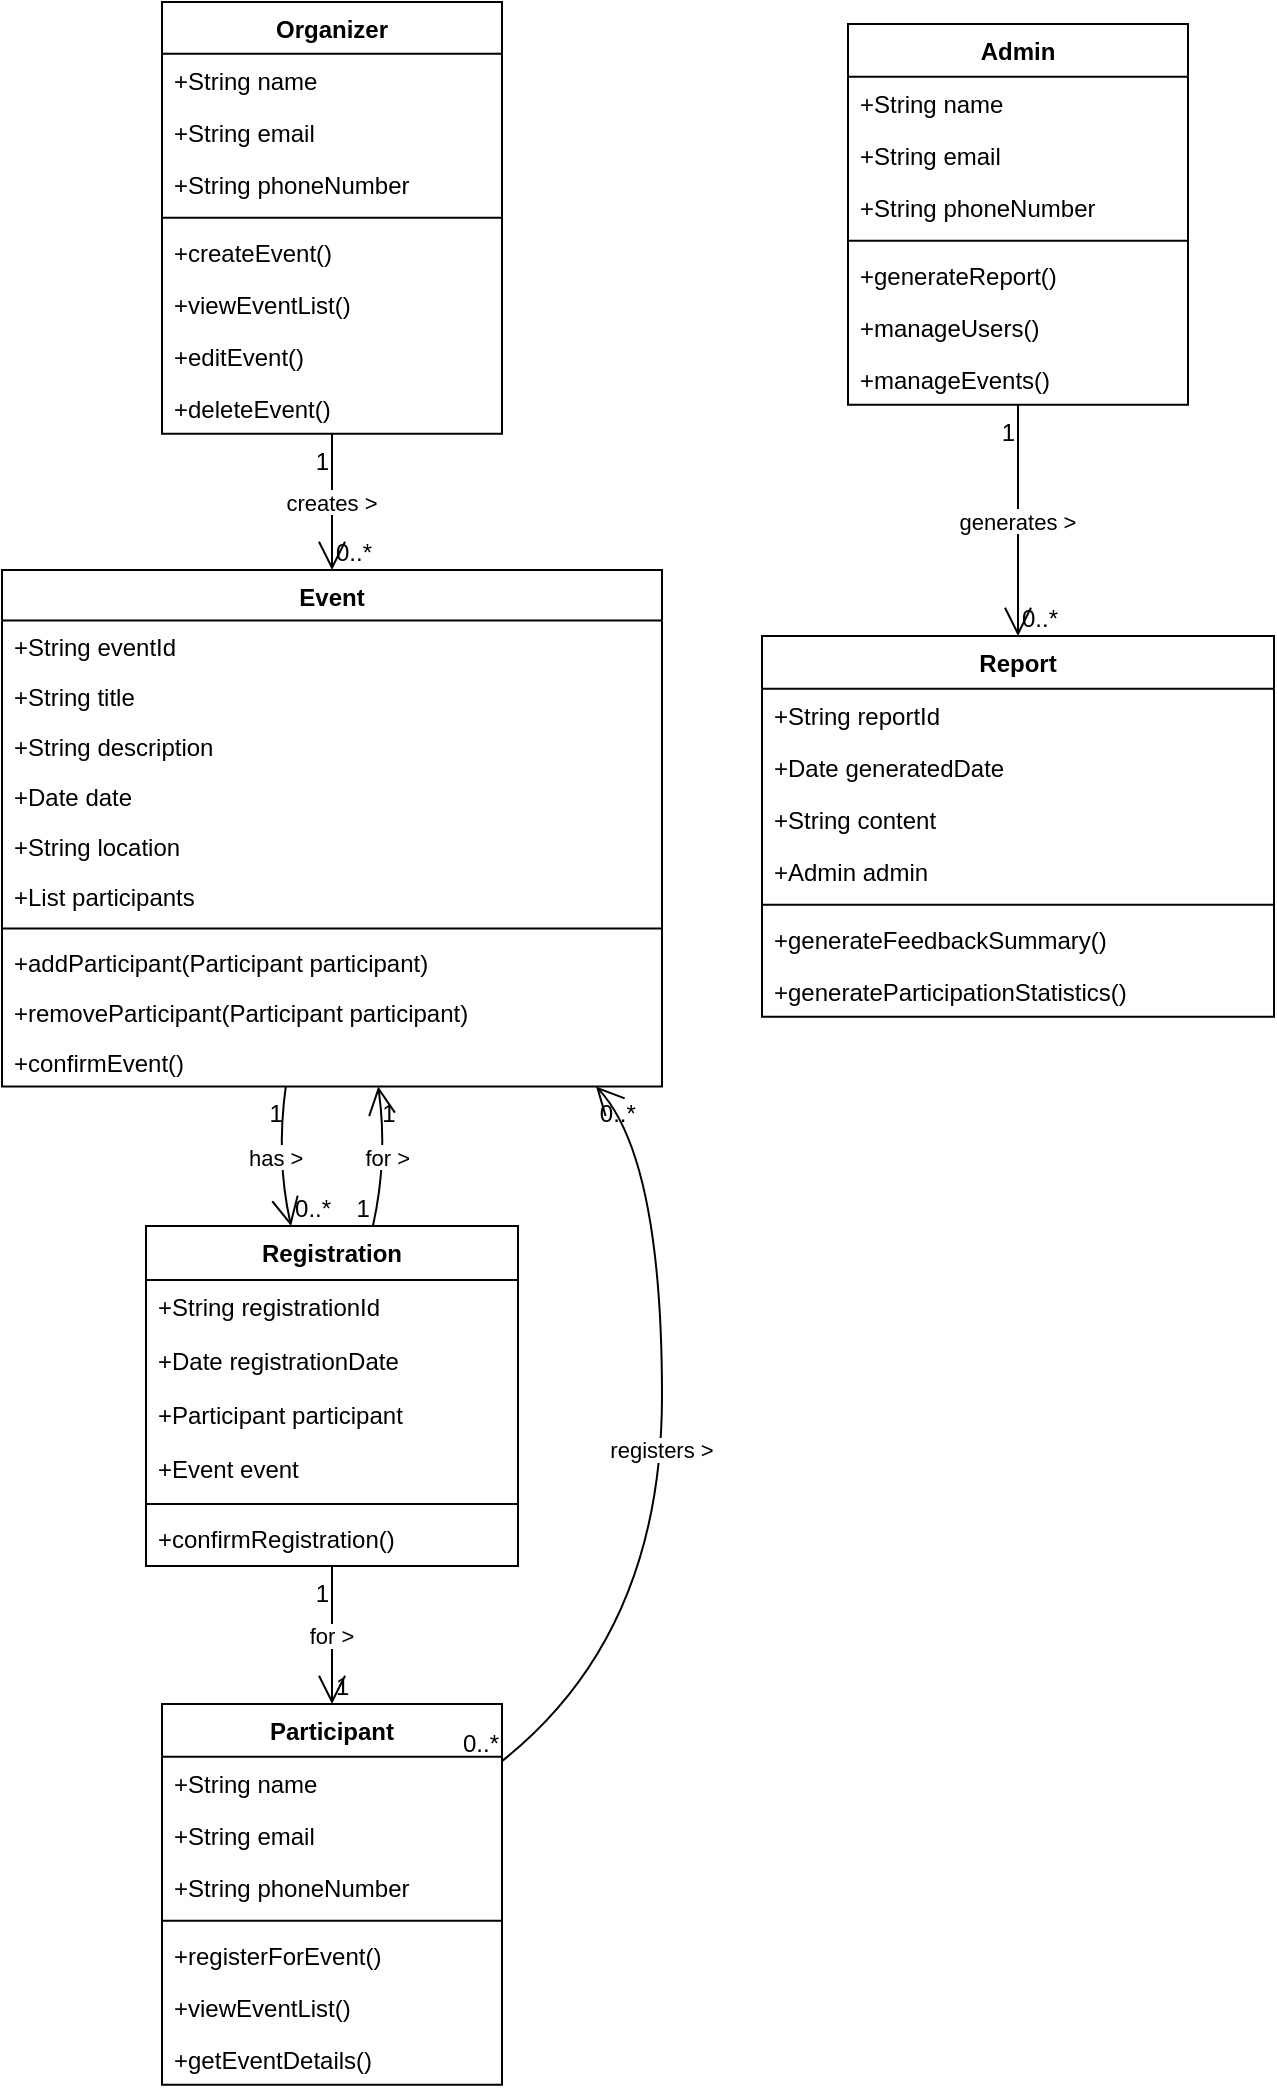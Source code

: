 <mxfile version="24.8.3">
  <diagram name="Page-1" id="WGE9FVBH2KYVaZ3pga2n">
    <mxGraphModel dx="1224" dy="624" grid="1" gridSize="10" guides="1" tooltips="1" connect="1" arrows="1" fold="1" page="1" pageScale="1" pageWidth="850" pageHeight="1100" math="0" shadow="0">
      <root>
        <mxCell id="0" />
        <mxCell id="1" parent="0" />
        <mxCell id="44xPm89xRAS57rL3KwCC-1" value="Organizer" style="swimlane;fontStyle=1;align=center;verticalAlign=top;childLayout=stackLayout;horizontal=1;startSize=25.875;horizontalStack=0;resizeParent=1;resizeParentMax=0;resizeLast=0;collapsible=0;marginBottom=0;" vertex="1" parent="1">
          <mxGeometry x="100" y="20" width="170" height="215.875" as="geometry" />
        </mxCell>
        <mxCell id="44xPm89xRAS57rL3KwCC-2" value="+String name" style="text;strokeColor=none;fillColor=none;align=left;verticalAlign=top;spacingLeft=4;spacingRight=4;overflow=hidden;rotatable=0;points=[[0,0.5],[1,0.5]];portConstraint=eastwest;" vertex="1" parent="44xPm89xRAS57rL3KwCC-1">
          <mxGeometry y="25.875" width="170" height="26" as="geometry" />
        </mxCell>
        <mxCell id="44xPm89xRAS57rL3KwCC-3" value="+String email" style="text;strokeColor=none;fillColor=none;align=left;verticalAlign=top;spacingLeft=4;spacingRight=4;overflow=hidden;rotatable=0;points=[[0,0.5],[1,0.5]];portConstraint=eastwest;" vertex="1" parent="44xPm89xRAS57rL3KwCC-1">
          <mxGeometry y="51.875" width="170" height="26" as="geometry" />
        </mxCell>
        <mxCell id="44xPm89xRAS57rL3KwCC-4" value="+String phoneNumber" style="text;strokeColor=none;fillColor=none;align=left;verticalAlign=top;spacingLeft=4;spacingRight=4;overflow=hidden;rotatable=0;points=[[0,0.5],[1,0.5]];portConstraint=eastwest;" vertex="1" parent="44xPm89xRAS57rL3KwCC-1">
          <mxGeometry y="77.875" width="170" height="26" as="geometry" />
        </mxCell>
        <mxCell id="44xPm89xRAS57rL3KwCC-5" style="line;strokeWidth=1;fillColor=none;align=left;verticalAlign=middle;spacingTop=-1;spacingLeft=3;spacingRight=3;rotatable=0;labelPosition=right;points=[];portConstraint=eastwest;strokeColor=inherit;" vertex="1" parent="44xPm89xRAS57rL3KwCC-1">
          <mxGeometry y="103.875" width="170" height="8" as="geometry" />
        </mxCell>
        <mxCell id="44xPm89xRAS57rL3KwCC-6" value="+createEvent()" style="text;strokeColor=none;fillColor=none;align=left;verticalAlign=top;spacingLeft=4;spacingRight=4;overflow=hidden;rotatable=0;points=[[0,0.5],[1,0.5]];portConstraint=eastwest;" vertex="1" parent="44xPm89xRAS57rL3KwCC-1">
          <mxGeometry y="111.875" width="170" height="26" as="geometry" />
        </mxCell>
        <mxCell id="44xPm89xRAS57rL3KwCC-7" value="+viewEventList()" style="text;strokeColor=none;fillColor=none;align=left;verticalAlign=top;spacingLeft=4;spacingRight=4;overflow=hidden;rotatable=0;points=[[0,0.5],[1,0.5]];portConstraint=eastwest;" vertex="1" parent="44xPm89xRAS57rL3KwCC-1">
          <mxGeometry y="137.875" width="170" height="26" as="geometry" />
        </mxCell>
        <mxCell id="44xPm89xRAS57rL3KwCC-8" value="+editEvent()" style="text;strokeColor=none;fillColor=none;align=left;verticalAlign=top;spacingLeft=4;spacingRight=4;overflow=hidden;rotatable=0;points=[[0,0.5],[1,0.5]];portConstraint=eastwest;" vertex="1" parent="44xPm89xRAS57rL3KwCC-1">
          <mxGeometry y="163.875" width="170" height="26" as="geometry" />
        </mxCell>
        <mxCell id="44xPm89xRAS57rL3KwCC-9" value="+deleteEvent()" style="text;strokeColor=none;fillColor=none;align=left;verticalAlign=top;spacingLeft=4;spacingRight=4;overflow=hidden;rotatable=0;points=[[0,0.5],[1,0.5]];portConstraint=eastwest;" vertex="1" parent="44xPm89xRAS57rL3KwCC-1">
          <mxGeometry y="189.875" width="170" height="26" as="geometry" />
        </mxCell>
        <mxCell id="44xPm89xRAS57rL3KwCC-10" value="Participant" style="swimlane;fontStyle=1;align=center;verticalAlign=top;childLayout=stackLayout;horizontal=1;startSize=26.357;horizontalStack=0;resizeParent=1;resizeParentMax=0;resizeLast=0;collapsible=0;marginBottom=0;" vertex="1" parent="1">
          <mxGeometry x="100" y="871" width="170" height="190.357" as="geometry" />
        </mxCell>
        <mxCell id="44xPm89xRAS57rL3KwCC-11" value="+String name" style="text;strokeColor=none;fillColor=none;align=left;verticalAlign=top;spacingLeft=4;spacingRight=4;overflow=hidden;rotatable=0;points=[[0,0.5],[1,0.5]];portConstraint=eastwest;" vertex="1" parent="44xPm89xRAS57rL3KwCC-10">
          <mxGeometry y="26.357" width="170" height="26" as="geometry" />
        </mxCell>
        <mxCell id="44xPm89xRAS57rL3KwCC-12" value="+String email" style="text;strokeColor=none;fillColor=none;align=left;verticalAlign=top;spacingLeft=4;spacingRight=4;overflow=hidden;rotatable=0;points=[[0,0.5],[1,0.5]];portConstraint=eastwest;" vertex="1" parent="44xPm89xRAS57rL3KwCC-10">
          <mxGeometry y="52.357" width="170" height="26" as="geometry" />
        </mxCell>
        <mxCell id="44xPm89xRAS57rL3KwCC-13" value="+String phoneNumber" style="text;strokeColor=none;fillColor=none;align=left;verticalAlign=top;spacingLeft=4;spacingRight=4;overflow=hidden;rotatable=0;points=[[0,0.5],[1,0.5]];portConstraint=eastwest;" vertex="1" parent="44xPm89xRAS57rL3KwCC-10">
          <mxGeometry y="78.357" width="170" height="26" as="geometry" />
        </mxCell>
        <mxCell id="44xPm89xRAS57rL3KwCC-14" style="line;strokeWidth=1;fillColor=none;align=left;verticalAlign=middle;spacingTop=-1;spacingLeft=3;spacingRight=3;rotatable=0;labelPosition=right;points=[];portConstraint=eastwest;strokeColor=inherit;" vertex="1" parent="44xPm89xRAS57rL3KwCC-10">
          <mxGeometry y="104.357" width="170" height="8" as="geometry" />
        </mxCell>
        <mxCell id="44xPm89xRAS57rL3KwCC-15" value="+registerForEvent()" style="text;strokeColor=none;fillColor=none;align=left;verticalAlign=top;spacingLeft=4;spacingRight=4;overflow=hidden;rotatable=0;points=[[0,0.5],[1,0.5]];portConstraint=eastwest;" vertex="1" parent="44xPm89xRAS57rL3KwCC-10">
          <mxGeometry y="112.357" width="170" height="26" as="geometry" />
        </mxCell>
        <mxCell id="44xPm89xRAS57rL3KwCC-16" value="+viewEventList()" style="text;strokeColor=none;fillColor=none;align=left;verticalAlign=top;spacingLeft=4;spacingRight=4;overflow=hidden;rotatable=0;points=[[0,0.5],[1,0.5]];portConstraint=eastwest;" vertex="1" parent="44xPm89xRAS57rL3KwCC-10">
          <mxGeometry y="138.357" width="170" height="26" as="geometry" />
        </mxCell>
        <mxCell id="44xPm89xRAS57rL3KwCC-17" value="+getEventDetails()" style="text;strokeColor=none;fillColor=none;align=left;verticalAlign=top;spacingLeft=4;spacingRight=4;overflow=hidden;rotatable=0;points=[[0,0.5],[1,0.5]];portConstraint=eastwest;" vertex="1" parent="44xPm89xRAS57rL3KwCC-10">
          <mxGeometry y="164.357" width="170" height="26" as="geometry" />
        </mxCell>
        <mxCell id="44xPm89xRAS57rL3KwCC-18" value="Admin" style="swimlane;fontStyle=1;align=center;verticalAlign=top;childLayout=stackLayout;horizontal=1;startSize=26.357;horizontalStack=0;resizeParent=1;resizeParentMax=0;resizeLast=0;collapsible=0;marginBottom=0;" vertex="1" parent="1">
          <mxGeometry x="443" y="31" width="170" height="190.357" as="geometry" />
        </mxCell>
        <mxCell id="44xPm89xRAS57rL3KwCC-19" value="+String name" style="text;strokeColor=none;fillColor=none;align=left;verticalAlign=top;spacingLeft=4;spacingRight=4;overflow=hidden;rotatable=0;points=[[0,0.5],[1,0.5]];portConstraint=eastwest;" vertex="1" parent="44xPm89xRAS57rL3KwCC-18">
          <mxGeometry y="26.357" width="170" height="26" as="geometry" />
        </mxCell>
        <mxCell id="44xPm89xRAS57rL3KwCC-20" value="+String email" style="text;strokeColor=none;fillColor=none;align=left;verticalAlign=top;spacingLeft=4;spacingRight=4;overflow=hidden;rotatable=0;points=[[0,0.5],[1,0.5]];portConstraint=eastwest;" vertex="1" parent="44xPm89xRAS57rL3KwCC-18">
          <mxGeometry y="52.357" width="170" height="26" as="geometry" />
        </mxCell>
        <mxCell id="44xPm89xRAS57rL3KwCC-21" value="+String phoneNumber" style="text;strokeColor=none;fillColor=none;align=left;verticalAlign=top;spacingLeft=4;spacingRight=4;overflow=hidden;rotatable=0;points=[[0,0.5],[1,0.5]];portConstraint=eastwest;" vertex="1" parent="44xPm89xRAS57rL3KwCC-18">
          <mxGeometry y="78.357" width="170" height="26" as="geometry" />
        </mxCell>
        <mxCell id="44xPm89xRAS57rL3KwCC-22" style="line;strokeWidth=1;fillColor=none;align=left;verticalAlign=middle;spacingTop=-1;spacingLeft=3;spacingRight=3;rotatable=0;labelPosition=right;points=[];portConstraint=eastwest;strokeColor=inherit;" vertex="1" parent="44xPm89xRAS57rL3KwCC-18">
          <mxGeometry y="104.357" width="170" height="8" as="geometry" />
        </mxCell>
        <mxCell id="44xPm89xRAS57rL3KwCC-23" value="+generateReport()" style="text;strokeColor=none;fillColor=none;align=left;verticalAlign=top;spacingLeft=4;spacingRight=4;overflow=hidden;rotatable=0;points=[[0,0.5],[1,0.5]];portConstraint=eastwest;" vertex="1" parent="44xPm89xRAS57rL3KwCC-18">
          <mxGeometry y="112.357" width="170" height="26" as="geometry" />
        </mxCell>
        <mxCell id="44xPm89xRAS57rL3KwCC-24" value="+manageUsers()" style="text;strokeColor=none;fillColor=none;align=left;verticalAlign=top;spacingLeft=4;spacingRight=4;overflow=hidden;rotatable=0;points=[[0,0.5],[1,0.5]];portConstraint=eastwest;" vertex="1" parent="44xPm89xRAS57rL3KwCC-18">
          <mxGeometry y="138.357" width="170" height="26" as="geometry" />
        </mxCell>
        <mxCell id="44xPm89xRAS57rL3KwCC-25" value="+manageEvents()" style="text;strokeColor=none;fillColor=none;align=left;verticalAlign=top;spacingLeft=4;spacingRight=4;overflow=hidden;rotatable=0;points=[[0,0.5],[1,0.5]];portConstraint=eastwest;" vertex="1" parent="44xPm89xRAS57rL3KwCC-18">
          <mxGeometry y="164.357" width="170" height="26" as="geometry" />
        </mxCell>
        <mxCell id="44xPm89xRAS57rL3KwCC-26" value="Event" style="swimlane;fontStyle=1;align=center;verticalAlign=top;childLayout=stackLayout;horizontal=1;startSize=25.2;horizontalStack=0;resizeParent=1;resizeParentMax=0;resizeLast=0;collapsible=0;marginBottom=0;" vertex="1" parent="1">
          <mxGeometry x="20" y="304" width="330" height="258.2" as="geometry" />
        </mxCell>
        <mxCell id="44xPm89xRAS57rL3KwCC-27" value="+String eventId" style="text;strokeColor=none;fillColor=none;align=left;verticalAlign=top;spacingLeft=4;spacingRight=4;overflow=hidden;rotatable=0;points=[[0,0.5],[1,0.5]];portConstraint=eastwest;" vertex="1" parent="44xPm89xRAS57rL3KwCC-26">
          <mxGeometry y="25.2" width="330" height="25" as="geometry" />
        </mxCell>
        <mxCell id="44xPm89xRAS57rL3KwCC-28" value="+String title" style="text;strokeColor=none;fillColor=none;align=left;verticalAlign=top;spacingLeft=4;spacingRight=4;overflow=hidden;rotatable=0;points=[[0,0.5],[1,0.5]];portConstraint=eastwest;" vertex="1" parent="44xPm89xRAS57rL3KwCC-26">
          <mxGeometry y="50.2" width="330" height="25" as="geometry" />
        </mxCell>
        <mxCell id="44xPm89xRAS57rL3KwCC-29" value="+String description" style="text;strokeColor=none;fillColor=none;align=left;verticalAlign=top;spacingLeft=4;spacingRight=4;overflow=hidden;rotatable=0;points=[[0,0.5],[1,0.5]];portConstraint=eastwest;" vertex="1" parent="44xPm89xRAS57rL3KwCC-26">
          <mxGeometry y="75.2" width="330" height="25" as="geometry" />
        </mxCell>
        <mxCell id="44xPm89xRAS57rL3KwCC-30" value="+Date date" style="text;strokeColor=none;fillColor=none;align=left;verticalAlign=top;spacingLeft=4;spacingRight=4;overflow=hidden;rotatable=0;points=[[0,0.5],[1,0.5]];portConstraint=eastwest;" vertex="1" parent="44xPm89xRAS57rL3KwCC-26">
          <mxGeometry y="100.2" width="330" height="25" as="geometry" />
        </mxCell>
        <mxCell id="44xPm89xRAS57rL3KwCC-31" value="+String location" style="text;strokeColor=none;fillColor=none;align=left;verticalAlign=top;spacingLeft=4;spacingRight=4;overflow=hidden;rotatable=0;points=[[0,0.5],[1,0.5]];portConstraint=eastwest;" vertex="1" parent="44xPm89xRAS57rL3KwCC-26">
          <mxGeometry y="125.2" width="330" height="25" as="geometry" />
        </mxCell>
        <mxCell id="44xPm89xRAS57rL3KwCC-32" value="+List participants" style="text;strokeColor=none;fillColor=none;align=left;verticalAlign=top;spacingLeft=4;spacingRight=4;overflow=hidden;rotatable=0;points=[[0,0.5],[1,0.5]];portConstraint=eastwest;" vertex="1" parent="44xPm89xRAS57rL3KwCC-26">
          <mxGeometry y="150.2" width="330" height="25" as="geometry" />
        </mxCell>
        <mxCell id="44xPm89xRAS57rL3KwCC-33" style="line;strokeWidth=1;fillColor=none;align=left;verticalAlign=middle;spacingTop=-1;spacingLeft=3;spacingRight=3;rotatable=0;labelPosition=right;points=[];portConstraint=eastwest;strokeColor=inherit;" vertex="1" parent="44xPm89xRAS57rL3KwCC-26">
          <mxGeometry y="175.2" width="330" height="8" as="geometry" />
        </mxCell>
        <mxCell id="44xPm89xRAS57rL3KwCC-34" value="+addParticipant(Participant participant)" style="text;strokeColor=none;fillColor=none;align=left;verticalAlign=top;spacingLeft=4;spacingRight=4;overflow=hidden;rotatable=0;points=[[0,0.5],[1,0.5]];portConstraint=eastwest;" vertex="1" parent="44xPm89xRAS57rL3KwCC-26">
          <mxGeometry y="183.2" width="330" height="25" as="geometry" />
        </mxCell>
        <mxCell id="44xPm89xRAS57rL3KwCC-35" value="+removeParticipant(Participant participant)" style="text;strokeColor=none;fillColor=none;align=left;verticalAlign=top;spacingLeft=4;spacingRight=4;overflow=hidden;rotatable=0;points=[[0,0.5],[1,0.5]];portConstraint=eastwest;" vertex="1" parent="44xPm89xRAS57rL3KwCC-26">
          <mxGeometry y="208.2" width="330" height="25" as="geometry" />
        </mxCell>
        <mxCell id="44xPm89xRAS57rL3KwCC-36" value="+confirmEvent()" style="text;strokeColor=none;fillColor=none;align=left;verticalAlign=top;spacingLeft=4;spacingRight=4;overflow=hidden;rotatable=0;points=[[0,0.5],[1,0.5]];portConstraint=eastwest;" vertex="1" parent="44xPm89xRAS57rL3KwCC-26">
          <mxGeometry y="233.2" width="330" height="25" as="geometry" />
        </mxCell>
        <mxCell id="44xPm89xRAS57rL3KwCC-37" value="Registration" style="swimlane;fontStyle=1;align=center;verticalAlign=top;childLayout=stackLayout;horizontal=1;startSize=27;horizontalStack=0;resizeParent=1;resizeParentMax=0;resizeLast=0;collapsible=0;marginBottom=0;" vertex="1" parent="1">
          <mxGeometry x="92" y="632" width="186" height="170" as="geometry" />
        </mxCell>
        <mxCell id="44xPm89xRAS57rL3KwCC-38" value="+String registrationId" style="text;strokeColor=none;fillColor=none;align=left;verticalAlign=top;spacingLeft=4;spacingRight=4;overflow=hidden;rotatable=0;points=[[0,0.5],[1,0.5]];portConstraint=eastwest;" vertex="1" parent="44xPm89xRAS57rL3KwCC-37">
          <mxGeometry y="27" width="186" height="27" as="geometry" />
        </mxCell>
        <mxCell id="44xPm89xRAS57rL3KwCC-39" value="+Date registrationDate" style="text;strokeColor=none;fillColor=none;align=left;verticalAlign=top;spacingLeft=4;spacingRight=4;overflow=hidden;rotatable=0;points=[[0,0.5],[1,0.5]];portConstraint=eastwest;" vertex="1" parent="44xPm89xRAS57rL3KwCC-37">
          <mxGeometry y="54" width="186" height="27" as="geometry" />
        </mxCell>
        <mxCell id="44xPm89xRAS57rL3KwCC-40" value="+Participant participant" style="text;strokeColor=none;fillColor=none;align=left;verticalAlign=top;spacingLeft=4;spacingRight=4;overflow=hidden;rotatable=0;points=[[0,0.5],[1,0.5]];portConstraint=eastwest;" vertex="1" parent="44xPm89xRAS57rL3KwCC-37">
          <mxGeometry y="81" width="186" height="27" as="geometry" />
        </mxCell>
        <mxCell id="44xPm89xRAS57rL3KwCC-41" value="+Event event" style="text;strokeColor=none;fillColor=none;align=left;verticalAlign=top;spacingLeft=4;spacingRight=4;overflow=hidden;rotatable=0;points=[[0,0.5],[1,0.5]];portConstraint=eastwest;" vertex="1" parent="44xPm89xRAS57rL3KwCC-37">
          <mxGeometry y="108" width="186" height="27" as="geometry" />
        </mxCell>
        <mxCell id="44xPm89xRAS57rL3KwCC-42" style="line;strokeWidth=1;fillColor=none;align=left;verticalAlign=middle;spacingTop=-1;spacingLeft=3;spacingRight=3;rotatable=0;labelPosition=right;points=[];portConstraint=eastwest;strokeColor=inherit;" vertex="1" parent="44xPm89xRAS57rL3KwCC-37">
          <mxGeometry y="135" width="186" height="8" as="geometry" />
        </mxCell>
        <mxCell id="44xPm89xRAS57rL3KwCC-43" value="+confirmRegistration()" style="text;strokeColor=none;fillColor=none;align=left;verticalAlign=top;spacingLeft=4;spacingRight=4;overflow=hidden;rotatable=0;points=[[0,0.5],[1,0.5]];portConstraint=eastwest;" vertex="1" parent="44xPm89xRAS57rL3KwCC-37">
          <mxGeometry y="143" width="186" height="27" as="geometry" />
        </mxCell>
        <mxCell id="44xPm89xRAS57rL3KwCC-44" value="Report" style="swimlane;fontStyle=1;align=center;verticalAlign=top;childLayout=stackLayout;horizontal=1;startSize=26.357;horizontalStack=0;resizeParent=1;resizeParentMax=0;resizeLast=0;collapsible=0;marginBottom=0;" vertex="1" parent="1">
          <mxGeometry x="400" y="337" width="256" height="190.357" as="geometry" />
        </mxCell>
        <mxCell id="44xPm89xRAS57rL3KwCC-45" value="+String reportId" style="text;strokeColor=none;fillColor=none;align=left;verticalAlign=top;spacingLeft=4;spacingRight=4;overflow=hidden;rotatable=0;points=[[0,0.5],[1,0.5]];portConstraint=eastwest;" vertex="1" parent="44xPm89xRAS57rL3KwCC-44">
          <mxGeometry y="26.357" width="256" height="26" as="geometry" />
        </mxCell>
        <mxCell id="44xPm89xRAS57rL3KwCC-46" value="+Date generatedDate" style="text;strokeColor=none;fillColor=none;align=left;verticalAlign=top;spacingLeft=4;spacingRight=4;overflow=hidden;rotatable=0;points=[[0,0.5],[1,0.5]];portConstraint=eastwest;" vertex="1" parent="44xPm89xRAS57rL3KwCC-44">
          <mxGeometry y="52.357" width="256" height="26" as="geometry" />
        </mxCell>
        <mxCell id="44xPm89xRAS57rL3KwCC-47" value="+String content" style="text;strokeColor=none;fillColor=none;align=left;verticalAlign=top;spacingLeft=4;spacingRight=4;overflow=hidden;rotatable=0;points=[[0,0.5],[1,0.5]];portConstraint=eastwest;" vertex="1" parent="44xPm89xRAS57rL3KwCC-44">
          <mxGeometry y="78.357" width="256" height="26" as="geometry" />
        </mxCell>
        <mxCell id="44xPm89xRAS57rL3KwCC-48" value="+Admin admin" style="text;strokeColor=none;fillColor=none;align=left;verticalAlign=top;spacingLeft=4;spacingRight=4;overflow=hidden;rotatable=0;points=[[0,0.5],[1,0.5]];portConstraint=eastwest;" vertex="1" parent="44xPm89xRAS57rL3KwCC-44">
          <mxGeometry y="104.357" width="256" height="26" as="geometry" />
        </mxCell>
        <mxCell id="44xPm89xRAS57rL3KwCC-49" style="line;strokeWidth=1;fillColor=none;align=left;verticalAlign=middle;spacingTop=-1;spacingLeft=3;spacingRight=3;rotatable=0;labelPosition=right;points=[];portConstraint=eastwest;strokeColor=inherit;" vertex="1" parent="44xPm89xRAS57rL3KwCC-44">
          <mxGeometry y="130.357" width="256" height="8" as="geometry" />
        </mxCell>
        <mxCell id="44xPm89xRAS57rL3KwCC-50" value="+generateFeedbackSummary()" style="text;strokeColor=none;fillColor=none;align=left;verticalAlign=top;spacingLeft=4;spacingRight=4;overflow=hidden;rotatable=0;points=[[0,0.5],[1,0.5]];portConstraint=eastwest;" vertex="1" parent="44xPm89xRAS57rL3KwCC-44">
          <mxGeometry y="138.357" width="256" height="26" as="geometry" />
        </mxCell>
        <mxCell id="44xPm89xRAS57rL3KwCC-51" value="+generateParticipationStatistics()" style="text;strokeColor=none;fillColor=none;align=left;verticalAlign=top;spacingLeft=4;spacingRight=4;overflow=hidden;rotatable=0;points=[[0,0.5],[1,0.5]];portConstraint=eastwest;" vertex="1" parent="44xPm89xRAS57rL3KwCC-44">
          <mxGeometry y="164.357" width="256" height="26" as="geometry" />
        </mxCell>
        <mxCell id="44xPm89xRAS57rL3KwCC-52" value="creates &gt;" style="curved=1;startArrow=none;endArrow=open;endSize=12;exitX=0.5;exitY=1;entryX=0.5;entryY=0;rounded=0;" edge="1" parent="1" source="44xPm89xRAS57rL3KwCC-1" target="44xPm89xRAS57rL3KwCC-26">
          <mxGeometry relative="1" as="geometry">
            <Array as="points" />
          </mxGeometry>
        </mxCell>
        <mxCell id="44xPm89xRAS57rL3KwCC-53" value="1" style="edgeLabel;resizable=0;labelBackgroundColor=none;fontSize=12;align=right;verticalAlign=top;" vertex="1" parent="44xPm89xRAS57rL3KwCC-52">
          <mxGeometry x="-1" relative="1" as="geometry" />
        </mxCell>
        <mxCell id="44xPm89xRAS57rL3KwCC-54" value="0..*" style="edgeLabel;resizable=0;labelBackgroundColor=none;fontSize=12;align=left;verticalAlign=bottom;" vertex="1" parent="44xPm89xRAS57rL3KwCC-52">
          <mxGeometry x="1" relative="1" as="geometry" />
        </mxCell>
        <mxCell id="44xPm89xRAS57rL3KwCC-55" value="registers &gt;" style="curved=1;startArrow=none;endArrow=open;endSize=12;exitX=1;exitY=0.15;entryX=0.9;entryY=1;rounded=0;" edge="1" parent="1" source="44xPm89xRAS57rL3KwCC-10" target="44xPm89xRAS57rL3KwCC-26">
          <mxGeometry relative="1" as="geometry">
            <Array as="points">
              <mxPoint x="350" y="836" />
              <mxPoint x="350" y="598" />
            </Array>
          </mxGeometry>
        </mxCell>
        <mxCell id="44xPm89xRAS57rL3KwCC-56" value="0..*" style="edgeLabel;resizable=0;labelBackgroundColor=none;fontSize=12;align=right;verticalAlign=bottom;" vertex="1" parent="44xPm89xRAS57rL3KwCC-55">
          <mxGeometry x="-1" relative="1" as="geometry" />
        </mxCell>
        <mxCell id="44xPm89xRAS57rL3KwCC-57" value="0..*" style="edgeLabel;resizable=0;labelBackgroundColor=none;fontSize=12;align=left;verticalAlign=top;" vertex="1" parent="44xPm89xRAS57rL3KwCC-55">
          <mxGeometry x="1" relative="1" as="geometry" />
        </mxCell>
        <mxCell id="44xPm89xRAS57rL3KwCC-58" value="generates &gt;" style="curved=1;startArrow=none;endArrow=open;endSize=12;exitX=0.5;exitY=1;entryX=0.5;entryY=0;rounded=0;" edge="1" parent="1" source="44xPm89xRAS57rL3KwCC-18" target="44xPm89xRAS57rL3KwCC-44">
          <mxGeometry relative="1" as="geometry">
            <Array as="points" />
          </mxGeometry>
        </mxCell>
        <mxCell id="44xPm89xRAS57rL3KwCC-59" value="1" style="edgeLabel;resizable=0;labelBackgroundColor=none;fontSize=12;align=right;verticalAlign=top;" vertex="1" parent="44xPm89xRAS57rL3KwCC-58">
          <mxGeometry x="-1" relative="1" as="geometry" />
        </mxCell>
        <mxCell id="44xPm89xRAS57rL3KwCC-60" value="0..*" style="edgeLabel;resizable=0;labelBackgroundColor=none;fontSize=12;align=left;verticalAlign=bottom;" vertex="1" parent="44xPm89xRAS57rL3KwCC-58">
          <mxGeometry x="1" relative="1" as="geometry" />
        </mxCell>
        <mxCell id="44xPm89xRAS57rL3KwCC-61" value="has &gt;" style="curved=1;startArrow=none;endArrow=open;endSize=12;exitX=0.43;exitY=1;entryX=0.39;entryY=0;rounded=0;" edge="1" parent="1" source="44xPm89xRAS57rL3KwCC-26" target="44xPm89xRAS57rL3KwCC-37">
          <mxGeometry relative="1" as="geometry">
            <Array as="points">
              <mxPoint x="157" y="598" />
            </Array>
          </mxGeometry>
        </mxCell>
        <mxCell id="44xPm89xRAS57rL3KwCC-62" value="1" style="edgeLabel;resizable=0;labelBackgroundColor=none;fontSize=12;align=right;verticalAlign=top;" vertex="1" parent="44xPm89xRAS57rL3KwCC-61">
          <mxGeometry x="-1" relative="1" as="geometry" />
        </mxCell>
        <mxCell id="44xPm89xRAS57rL3KwCC-63" value="0..*" style="edgeLabel;resizable=0;labelBackgroundColor=none;fontSize=12;align=left;verticalAlign=bottom;" vertex="1" parent="44xPm89xRAS57rL3KwCC-61">
          <mxGeometry x="1" relative="1" as="geometry" />
        </mxCell>
        <mxCell id="44xPm89xRAS57rL3KwCC-64" value="for &gt;" style="curved=1;startArrow=none;endArrow=open;endSize=12;exitX=0.5;exitY=1;entryX=0.5;entryY=0;rounded=0;" edge="1" parent="1" source="44xPm89xRAS57rL3KwCC-37" target="44xPm89xRAS57rL3KwCC-10">
          <mxGeometry relative="1" as="geometry">
            <Array as="points" />
          </mxGeometry>
        </mxCell>
        <mxCell id="44xPm89xRAS57rL3KwCC-65" value="1" style="edgeLabel;resizable=0;labelBackgroundColor=none;fontSize=12;align=right;verticalAlign=top;" vertex="1" parent="44xPm89xRAS57rL3KwCC-64">
          <mxGeometry x="-1" relative="1" as="geometry" />
        </mxCell>
        <mxCell id="44xPm89xRAS57rL3KwCC-66" value="1" style="edgeLabel;resizable=0;labelBackgroundColor=none;fontSize=12;align=left;verticalAlign=bottom;" vertex="1" parent="44xPm89xRAS57rL3KwCC-64">
          <mxGeometry x="1" relative="1" as="geometry" />
        </mxCell>
        <mxCell id="44xPm89xRAS57rL3KwCC-67" value="for &gt;" style="curved=1;startArrow=none;endArrow=open;endSize=12;exitX=0.61;exitY=0;entryX=0.57;entryY=1;rounded=0;" edge="1" parent="1" source="44xPm89xRAS57rL3KwCC-37" target="44xPm89xRAS57rL3KwCC-26">
          <mxGeometry relative="1" as="geometry">
            <Array as="points">
              <mxPoint x="213" y="598" />
            </Array>
          </mxGeometry>
        </mxCell>
        <mxCell id="44xPm89xRAS57rL3KwCC-68" value="1" style="edgeLabel;resizable=0;labelBackgroundColor=none;fontSize=12;align=right;verticalAlign=bottom;" vertex="1" parent="44xPm89xRAS57rL3KwCC-67">
          <mxGeometry x="-1" relative="1" as="geometry" />
        </mxCell>
        <mxCell id="44xPm89xRAS57rL3KwCC-69" value="1" style="edgeLabel;resizable=0;labelBackgroundColor=none;fontSize=12;align=left;verticalAlign=top;" vertex="1" parent="44xPm89xRAS57rL3KwCC-67">
          <mxGeometry x="1" relative="1" as="geometry" />
        </mxCell>
      </root>
    </mxGraphModel>
  </diagram>
</mxfile>

